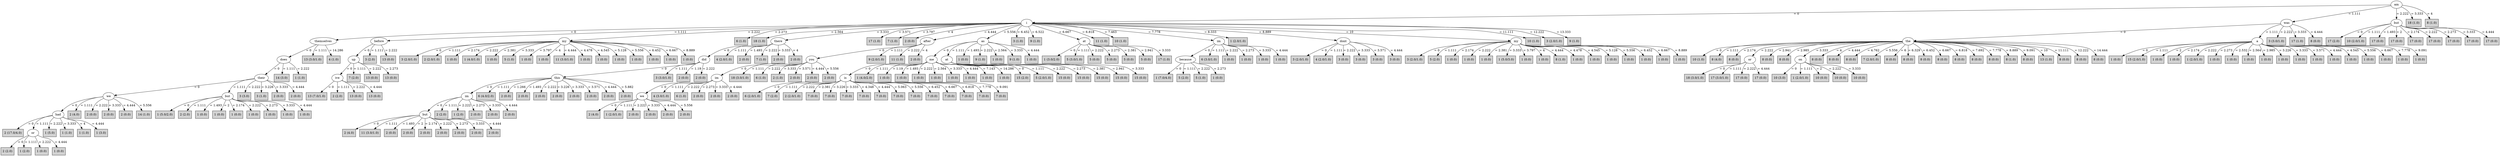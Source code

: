 digraph J48Tree {
N0 [label="am" ]
N0->N1 [label="= 0"]
N1 [label="i" ]
N1->N2 [label="= 0"]
N2 [label="themselves" ]
N2->N3 [label="= 0"]
N3 [label="does" ]
N3->N4 [label="= 0"]
N4 [label="their" ]
N4->N5 [label="= 0"]
N5 [label="we" ]
N5->N6 [label="= 0"]
N6 [label="had" ]
N6->N7 [label="= 0"]
N7 [label="2 (17.0/4.0)" shape=box style=filled ]
N6->N8 [label="= 1.111"]
N8 [label="or" ]
N8->N9 [label="= 0"]
N9 [label="2 (2.0)" shape=box style=filled ]
N8->N10 [label="= 1.111"]
N10 [label="1 (2.0)" shape=box style=filled ]
N8->N11 [label="= 2.222"]
N11 [label="1 (0.0)" shape=box style=filled ]
N8->N12 [label="= 4.444"]
N12 [label="1 (0.0)" shape=box style=filled ]
N6->N13 [label="= 2.222"]
N13 [label="1 (5.0)" shape=box style=filled ]
N6->N14 [label="= 3.333"]
N14 [label="1 (1.0)" shape=box style=filled ]
N6->N15 [label="= 4"]
N15 [label="1 (1.0)" shape=box style=filled ]
N6->N16 [label="= 4.444"]
N16 [label="1 (3.0)" shape=box style=filled ]
N5->N17 [label="= 1.111"]
N17 [label="2 (4.0)" shape=box style=filled ]
N5->N18 [label="= 2.222"]
N18 [label="2 (0.0)" shape=box style=filled ]
N5->N19 [label="= 3.333"]
N19 [label="2 (0.0)" shape=box style=filled ]
N5->N20 [label="= 4.444"]
N20 [label="2 (0.0)" shape=box style=filled ]
N5->N21 [label="= 5.556"]
N21 [label="14 (1.0)" shape=box style=filled ]
N4->N22 [label="= 1.111"]
N22 [label="but" ]
N22->N23 [label="= 0"]
N23 [label="1 (5.0/2.0)" shape=box style=filled ]
N22->N24 [label="= 1.111"]
N24 [label="2 (2.0)" shape=box style=filled ]
N22->N25 [label="= 1.493"]
N25 [label="1 (0.0)" shape=box style=filled ]
N22->N26 [label="= 2"]
N26 [label="1 (0.0)" shape=box style=filled ]
N22->N27 [label="= 2.174"]
N27 [label="1 (0.0)" shape=box style=filled ]
N22->N28 [label="= 2.222"]
N28 [label="1 (0.0)" shape=box style=filled ]
N22->N29 [label="= 2.273"]
N29 [label="1 (0.0)" shape=box style=filled ]
N22->N30 [label="= 3.333"]
N30 [label="1 (0.0)" shape=box style=filled ]
N22->N31 [label="= 4.444"]
N31 [label="1 (0.0)" shape=box style=filled ]
N4->N32 [label="= 2.222"]
N32 [label="3 (3.0)" shape=box style=filled ]
N4->N33 [label="= 3.226"]
N33 [label="3 (1.0)" shape=box style=filled ]
N4->N34 [label="= 3.333"]
N34 [label="2 (0.0)" shape=box style=filled ]
N4->N35 [label="= 4.444"]
N35 [label="2 (0.0)" shape=box style=filled ]
N3->N36 [label="= 1.111"]
N36 [label="14 (3.0)" shape=box style=filled ]
N3->N37 [label="= 2.222"]
N37 [label="1 (1.0)" shape=box style=filled ]
N2->N38 [label="= 1.111"]
N38 [label="13 (3.0/1.0)" shape=box style=filled ]
N2->N39 [label="= 14.286"]
N39 [label="4 (1.0)" shape=box style=filled ]
N1->N40 [label="= 1.111"]
N40 [label="before" ]
N40->N41 [label="= 0"]
N41 [label="up" ]
N41->N42 [label="= 0"]
N42 [label="ive" ]
N42->N43 [label="= 0"]
N43 [label="13 (7.0/1.0)" shape=box style=filled ]
N42->N44 [label="= 1.111"]
N44 [label="2 (2.0)" shape=box style=filled ]
N42->N45 [label="= 2.222"]
N45 [label="13 (0.0)" shape=box style=filled ]
N42->N46 [label="= 4.444"]
N46 [label="13 (0.0)" shape=box style=filled ]
N41->N47 [label="= 1.111"]
N47 [label="7 (2.0)" shape=box style=filled ]
N41->N48 [label="= 2.222"]
N48 [label="13 (0.0)" shape=box style=filled ]
N41->N49 [label="= 2.273"]
N49 [label="13 (0.0)" shape=box style=filled ]
N40->N50 [label="= 1.111"]
N50 [label="3 (2.0)" shape=box style=filled ]
N40->N51 [label="= 2.222"]
N51 [label="13 (0.0)" shape=box style=filled ]
N1->N52 [label="= 2.222"]
N52 [label="my" ]
N52->N53 [label="= 0"]
N53 [label="3 (2.0/1.0)" shape=box style=filled ]
N52->N54 [label="= 1.111"]
N54 [label="2 (2.0/1.0)" shape=box style=filled ]
N52->N55 [label="= 2.174"]
N55 [label="1 (0.0)" shape=box style=filled ]
N52->N56 [label="= 2.222"]
N56 [label="1 (4.0/1.0)" shape=box style=filled ]
N52->N57 [label="= 2.381"]
N57 [label="1 (0.0)" shape=box style=filled ]
N52->N58 [label="= 3.333"]
N58 [label="5 (1.0)" shape=box style=filled ]
N52->N59 [label="= 3.797"]
N59 [label="1 (0.0)" shape=box style=filled ]
N52->N60 [label="= 4"]
N60 [label="1 (0.0)" shape=box style=filled ]
N52->N61 [label="= 4.444"]
N61 [label="11 (3.0/1.0)" shape=box style=filled ]
N52->N62 [label="= 4.478"]
N62 [label="1 (0.0)" shape=box style=filled ]
N52->N63 [label="= 4.545"]
N63 [label="1 (0.0)" shape=box style=filled ]
N52->N64 [label="= 5.128"]
N64 [label="1 (0.0)" shape=box style=filled ]
N52->N65 [label="= 5.556"]
N65 [label="1 (0.0)" shape=box style=filled ]
N52->N66 [label="= 6.452"]
N66 [label="1 (0.0)" shape=box style=filled ]
N52->N67 [label="= 6.667"]
N67 [label="1 (0.0)" shape=box style=filled ]
N52->N68 [label="= 8.889"]
N68 [label="1 (0.0)" shape=box style=filled ]
N1->N69 [label="= 2.273"]
N69 [label="6 (1.0)" shape=box style=filled ]
N1->N70 [label="= 2.564"]
N70 [label="18 (1.0)" shape=box style=filled ]
N1->N71 [label="= 3.333"]
N71 [label="there" ]
N71->N72 [label="= 0"]
N72 [label="did" ]
N72->N73 [label="= 0"]
N73 [label="this" ]
N73->N74 [label="= 0"]
N74 [label="im" ]
N74->N75 [label="= 0"]
N75 [label="but" ]
N75->N76 [label="= 0"]
N76 [label="2 (4.0)" shape=box style=filled ]
N75->N77 [label="= 1.111"]
N77 [label="11 (3.0/1.0)" shape=box style=filled ]
N75->N78 [label="= 1.493"]
N78 [label="2 (0.0)" shape=box style=filled ]
N75->N79 [label="= 2"]
N79 [label="2 (0.0)" shape=box style=filled ]
N75->N80 [label="= 2.174"]
N80 [label="2 (0.0)" shape=box style=filled ]
N75->N81 [label="= 2.222"]
N81 [label="2 (0.0)" shape=box style=filled ]
N75->N82 [label="= 2.273"]
N82 [label="2 (0.0)" shape=box style=filled ]
N75->N83 [label="= 3.333"]
N83 [label="2 (0.0)" shape=box style=filled ]
N75->N84 [label="= 4.444"]
N84 [label="2 (0.0)" shape=box style=filled ]
N74->N85 [label="= 1.111"]
N85 [label="2 (2.0)" shape=box style=filled ]
N74->N86 [label="= 2.222"]
N86 [label="1 (2.0)" shape=box style=filled ]
N74->N87 [label="= 2.273"]
N87 [label="2 (0.0)" shape=box style=filled ]
N74->N88 [label="= 3.333"]
N88 [label="2 (0.0)" shape=box style=filled ]
N74->N89 [label="= 4.444"]
N89 [label="2 (0.0)" shape=box style=filled ]
N73->N90 [label="= 1.111"]
N90 [label="6 (4.0/2.0)" shape=box style=filled ]
N73->N91 [label="= 1.266"]
N91 [label="2 (0.0)" shape=box style=filled ]
N73->N92 [label="= 1.493"]
N92 [label="2 (0.0)" shape=box style=filled ]
N73->N93 [label="= 2.222"]
N93 [label="2 (0.0)" shape=box style=filled ]
N73->N94 [label="= 3.226"]
N94 [label="2 (0.0)" shape=box style=filled ]
N73->N95 [label="= 3.333"]
N95 [label="2 (0.0)" shape=box style=filled ]
N73->N96 [label="= 3.571"]
N96 [label="2 (0.0)" shape=box style=filled ]
N73->N97 [label="= 4.444"]
N97 [label="2 (0.0)" shape=box style=filled ]
N73->N98 [label="= 5.882"]
N98 [label="2 (0.0)" shape=box style=filled ]
N72->N99 [label="= 1.111"]
N99 [label="3 (3.0/1.0)" shape=box style=filled ]
N72->N100 [label="= 1.19"]
N100 [label="2 (0.0)" shape=box style=filled ]
N72->N101 [label="= 2.222"]
N101 [label="2 (0.0)" shape=box style=filled ]
N71->N102 [label="= 1.111"]
N102 [label="4 (2.0/1.0)" shape=box style=filled ]
N71->N103 [label="= 1.493"]
N103 [label="2 (0.0)" shape=box style=filled ]
N71->N104 [label="= 2.222"]
N104 [label="7 (1.0)" shape=box style=filled ]
N71->N105 [label="= 3.333"]
N105 [label="2 (0.0)" shape=box style=filled ]
N71->N106 [label="= 4"]
N106 [label="2 (0.0)" shape=box style=filled ]
N1->N107 [label="= 3.571"]
N107 [label="17 (1.0)" shape=box style=filled ]
N1->N108 [label="= 3.797"]
N108 [label="7 (1.0)" shape=box style=filled ]
N1->N109 [label="= 4"]
N109 [label="2 (0.0)" shape=box style=filled ]
N1->N110 [label="= 4.444"]
N110 [label="after" ]
N110->N111 [label="= 0"]
N111 [label="you" ]
N111->N112 [label="= 0"]
N112 [label="im" ]
N112->N113 [label="= 0"]
N113 [label="we" ]
N113->N114 [label="= 0"]
N114 [label="2 (4.0)" shape=box style=filled ]
N113->N115 [label="= 1.111"]
N115 [label="1 (2.0/1.0)" shape=box style=filled ]
N113->N116 [label="= 2.222"]
N116 [label="2 (0.0)" shape=box style=filled ]
N113->N117 [label="= 3.333"]
N117 [label="2 (0.0)" shape=box style=filled ]
N113->N118 [label="= 4.444"]
N118 [label="2 (0.0)" shape=box style=filled ]
N113->N119 [label="= 5.556"]
N119 [label="2 (0.0)" shape=box style=filled ]
N112->N120 [label="= 1.111"]
N120 [label="4 (3.0/1.0)" shape=box style=filled ]
N112->N121 [label="= 2.222"]
N121 [label="6 (1.0)" shape=box style=filled ]
N112->N122 [label="= 2.273"]
N122 [label="2 (0.0)" shape=box style=filled ]
N112->N123 [label="= 3.333"]
N123 [label="2 (0.0)" shape=box style=filled ]
N112->N124 [label="= 4.444"]
N124 [label="2 (0.0)" shape=box style=filled ]
N111->N125 [label="= 1.111"]
N125 [label="18 (3.0/1.0)" shape=box style=filled ]
N111->N126 [label="= 2.222"]
N126 [label="6 (1.0)" shape=box style=filled ]
N111->N127 [label="= 3.333"]
N127 [label="2 (1.0)" shape=box style=filled ]
N111->N128 [label="= 3.571"]
N128 [label="2 (0.0)" shape=box style=filled ]
N111->N129 [label="= 4.444"]
N129 [label="2 (0.0)" shape=box style=filled ]
N111->N130 [label="= 5.556"]
N130 [label="2 (0.0)" shape=box style=filled ]
N110->N131 [label="= 1.111"]
N131 [label="9 (2.0/1.0)" shape=box style=filled ]
N110->N132 [label="= 2.222"]
N132 [label="11 (1.0)" shape=box style=filled ]
N110->N133 [label="= 4"]
N133 [label="2 (0.0)" shape=box style=filled ]
N1->N134 [label="= 5.556"]
N134 [label="as" ]
N134->N135 [label="= 0"]
N135 [label="me" ]
N135->N136 [label="= 0"]
N136 [label="is" ]
N136->N137 [label="= 0"]
N137 [label="6 (2.0/1.0)" shape=box style=filled ]
N136->N138 [label="= 1.111"]
N138 [label="7 (2.0)" shape=box style=filled ]
N136->N139 [label="= 2.222"]
N139 [label="2 (2.0/1.0)" shape=box style=filled ]
N136->N140 [label="= 2.381"]
N140 [label="7 (0.0)" shape=box style=filled ]
N136->N141 [label="= 3.226"]
N141 [label="7 (0.0)" shape=box style=filled ]
N136->N142 [label="= 3.333"]
N142 [label="7 (0.0)" shape=box style=filled ]
N136->N143 [label="= 4.348"]
N143 [label="7 (0.0)" shape=box style=filled ]
N136->N144 [label="= 4.444"]
N144 [label="7 (0.0)" shape=box style=filled ]
N136->N145 [label="= 5.063"]
N145 [label="7 (0.0)" shape=box style=filled ]
N136->N146 [label="= 5.556"]
N146 [label="7 (0.0)" shape=box style=filled ]
N136->N147 [label="= 6.452"]
N147 [label="7 (0.0)" shape=box style=filled ]
N136->N148 [label="= 6.667"]
N148 [label="7 (0.0)" shape=box style=filled ]
N136->N149 [label="= 6.818"]
N149 [label="7 (0.0)" shape=box style=filled ]
N136->N150 [label="= 7.778"]
N150 [label="7 (0.0)" shape=box style=filled ]
N136->N151 [label="= 9.091"]
N151 [label="7 (0.0)" shape=box style=filled ]
N135->N152 [label="= 1.111"]
N152 [label="1 (4.0/2.0)" shape=box style=filled ]
N135->N153 [label="= 1.19"]
N153 [label="1 (0.0)" shape=box style=filled ]
N135->N154 [label="= 1.493"]
N154 [label="1 (0.0)" shape=box style=filled ]
N135->N155 [label="= 2.222"]
N155 [label="1 (0.0)" shape=box style=filled ]
N135->N156 [label="= 2.564"]
N156 [label="1 (0.0)" shape=box style=filled ]
N135->N157 [label="= 3.333"]
N157 [label="1 (0.0)" shape=box style=filled ]
N135->N158 [label="= 4.444"]
N158 [label="1 (0.0)" shape=box style=filled ]
N135->N159 [label="= 7.143"]
N159 [label="1 (0.0)" shape=box style=filled ]
N135->N160 [label="= 14.286"]
N160 [label="1 (0.0)" shape=box style=filled ]
N134->N161 [label="= 1.111"]
N161 [label="at" ]
N161->N162 [label="= 0"]
N162 [label="15 (2.0)" shape=box style=filled ]
N161->N163 [label="= 1.111"]
N163 [label="5 (2.0/1.0)" shape=box style=filled ]
N161->N164 [label="= 2.222"]
N164 [label="15 (0.0)" shape=box style=filled ]
N161->N165 [label="= 2.273"]
N165 [label="15 (0.0)" shape=box style=filled ]
N161->N166 [label="= 2.381"]
N166 [label="15 (0.0)" shape=box style=filled ]
N161->N167 [label="= 2.941"]
N167 [label="15 (0.0)" shape=box style=filled ]
N161->N168 [label="= 3.333"]
N168 [label="15 (0.0)" shape=box style=filled ]
N134->N169 [label="= 1.493"]
N169 [label="1 (0.0)" shape=box style=filled ]
N134->N170 [label="= 2.222"]
N170 [label="9 (1.0)" shape=box style=filled ]
N134->N171 [label="= 2.564"]
N171 [label="1 (0.0)" shape=box style=filled ]
N134->N172 [label="= 3.333"]
N172 [label="9 (1.0)" shape=box style=filled ]
N134->N173 [label="= 4.444"]
N173 [label="1 (0.0)" shape=box style=filled ]
N1->N174 [label="= 6.452"]
N174 [label="3 (1.0)" shape=box style=filled ]
N1->N175 [label="= 6.522"]
N175 [label="9 (1.0)" shape=box style=filled ]
N1->N176 [label="= 6.667"]
N176 [label="at" ]
N176->N177 [label="= 0"]
N177 [label="1 (3.0/2.0)" shape=box style=filled ]
N176->N178 [label="= 1.111"]
N178 [label="5 (3.0/1.0)" shape=box style=filled ]
N176->N179 [label="= 2.222"]
N179 [label="5 (0.0)" shape=box style=filled ]
N176->N180 [label="= 2.273"]
N180 [label="5 (0.0)" shape=box style=filled ]
N176->N181 [label="= 2.381"]
N181 [label="5 (0.0)" shape=box style=filled ]
N176->N182 [label="= 2.941"]
N182 [label="5 (0.0)" shape=box style=filled ]
N176->N183 [label="= 3.333"]
N183 [label="17 (1.0)" shape=box style=filled ]
N1->N184 [label="= 6.818"]
N184 [label="11 (1.0)" shape=box style=filled ]
N1->N185 [label="= 7.463"]
N185 [label="10 (1.0)" shape=box style=filled ]
N1->N186 [label="= 7.778"]
N186 [label="im" ]
N186->N187 [label="= 0"]
N187 [label="because" ]
N187->N188 [label="= 0"]
N188 [label="1 (7.0/4.0)" shape=box style=filled ]
N187->N189 [label="= 1.111"]
N189 [label="5 (2.0)" shape=box style=filled ]
N187->N190 [label="= 2.222"]
N190 [label="5 (1.0)" shape=box style=filled ]
N187->N191 [label="= 2.273"]
N191 [label="1 (0.0)" shape=box style=filled ]
N186->N192 [label="= 1.111"]
N192 [label="6 (3.0/1.0)" shape=box style=filled ]
N186->N193 [label="= 2.222"]
N193 [label="1 (0.0)" shape=box style=filled ]
N186->N194 [label="= 2.273"]
N194 [label="1 (0.0)" shape=box style=filled ]
N186->N195 [label="= 3.333"]
N195 [label="1 (0.0)" shape=box style=filled ]
N186->N196 [label="= 4.444"]
N196 [label="1 (0.0)" shape=box style=filled ]
N1->N197 [label="= 8.333"]
N197 [label="1 (2.0/1.0)" shape=box style=filled ]
N1->N198 [label="= 8.889"]
N198 [label="dont" ]
N198->N199 [label="= 0"]
N199 [label="3 (2.0/1.0)" shape=box style=filled ]
N198->N200 [label="= 1.111"]
N200 [label="4 (2.0/1.0)" shape=box style=filled ]
N198->N201 [label="= 2.222"]
N201 [label="3 (0.0)" shape=box style=filled ]
N198->N202 [label="= 3.333"]
N202 [label="3 (0.0)" shape=box style=filled ]
N198->N203 [label="= 3.571"]
N203 [label="3 (0.0)" shape=box style=filled ]
N198->N204 [label="= 4.444"]
N204 [label="3 (0.0)" shape=box style=filled ]
N1->N205 [label="= 10"]
N205 [label="my" ]
N205->N206 [label="= 0"]
N206 [label="3 (2.0/1.0)" shape=box style=filled ]
N205->N207 [label="= 1.111"]
N207 [label="5 (2.0)" shape=box style=filled ]
N205->N208 [label="= 2.174"]
N208 [label="1 (0.0)" shape=box style=filled ]
N205->N209 [label="= 2.222"]
N209 [label="1 (0.0)" shape=box style=filled ]
N205->N210 [label="= 2.381"]
N210 [label="1 (0.0)" shape=box style=filled ]
N205->N211 [label="= 3.333"]
N211 [label="1 (5.0/3.0)" shape=box style=filled ]
N205->N212 [label="= 3.797"]
N212 [label="1 (0.0)" shape=box style=filled ]
N205->N213 [label="= 4"]
N213 [label="1 (0.0)" shape=box style=filled ]
N205->N214 [label="= 4.444"]
N214 [label="8 (1.0)" shape=box style=filled ]
N205->N215 [label="= 4.478"]
N215 [label="1 (0.0)" shape=box style=filled ]
N205->N216 [label="= 4.545"]
N216 [label="1 (0.0)" shape=box style=filled ]
N205->N217 [label="= 5.128"]
N217 [label="1 (0.0)" shape=box style=filled ]
N205->N218 [label="= 5.556"]
N218 [label="1 (0.0)" shape=box style=filled ]
N205->N219 [label="= 6.452"]
N219 [label="1 (0.0)" shape=box style=filled ]
N205->N220 [label="= 6.667"]
N220 [label="1 (0.0)" shape=box style=filled ]
N205->N221 [label="= 8.889"]
N221 [label="1 (0.0)" shape=box style=filled ]
N1->N222 [label="= 11.111"]
N222 [label="10 (1.0)" shape=box style=filled ]
N1->N223 [label="= 12.222"]
N223 [label="3 (2.0/1.0)" shape=box style=filled ]
N1->N224 [label="= 13.333"]
N224 [label="9 (1.0)" shape=box style=filled ]
N0->N225 [label="= 1.111"]
N225 [label="was" ]
N225->N226 [label="= 0"]
N226 [label="the" ]
N226->N227 [label="= 0"]
N227 [label="10 (1.0)" shape=box style=filled ]
N226->N228 [label="= 1.111"]
N228 [label="8 (4.0)" shape=box style=filled ]
N226->N229 [label="= 2.174"]
N229 [label="8 (0.0)" shape=box style=filled ]
N226->N230 [label="= 2.222"]
N230 [label="or" ]
N230->N231 [label="= 0"]
N231 [label="18 (3.0/1.0)" shape=box style=filled ]
N230->N232 [label="= 1.111"]
N232 [label="17 (3.0/1.0)" shape=box style=filled ]
N230->N233 [label="= 2.222"]
N233 [label="17 (0.0)" shape=box style=filled ]
N230->N234 [label="= 4.444"]
N234 [label="17 (0.0)" shape=box style=filled ]
N226->N235 [label="= 2.941"]
N235 [label="8 (0.0)" shape=box style=filled ]
N226->N236 [label="= 2.985"]
N236 [label="8 (0.0)" shape=box style=filled ]
N226->N237 [label="= 3.333"]
N237 [label="on" ]
N237->N238 [label="= 0"]
N238 [label="10 (3.0)" shape=box style=filled ]
N237->N239 [label="= 1.111"]
N239 [label="1 (2.0/1.0)" shape=box style=filled ]
N237->N240 [label="= 2"]
N240 [label="10 (0.0)" shape=box style=filled ]
N237->N241 [label="= 2.222"]
N241 [label="10 (0.0)" shape=box style=filled ]
N237->N242 [label="= 3.333"]
N242 [label="10 (0.0)" shape=box style=filled ]
N226->N243 [label="= 4"]
N243 [label="8 (0.0)" shape=box style=filled ]
N226->N244 [label="= 4.444"]
N244 [label="8 (0.0)" shape=box style=filled ]
N226->N245 [label="= 4.762"]
N245 [label="8 (0.0)" shape=box style=filled ]
N226->N246 [label="= 5.556"]
N246 [label="7 (2.0/1.0)" shape=box style=filled ]
N226->N247 [label="= 6"]
N247 [label="8 (0.0)" shape=box style=filled ]
N226->N248 [label="= 6.329"]
N248 [label="8 (0.0)" shape=box style=filled ]
N226->N249 [label="= 6.452"]
N249 [label="8 (0.0)" shape=box style=filled ]
N226->N250 [label="= 6.667"]
N250 [label="8 (0.0)" shape=box style=filled ]
N226->N251 [label="= 6.818"]
N251 [label="8 (0.0)" shape=box style=filled ]
N226->N252 [label="= 7.692"]
N252 [label="8 (0.0)" shape=box style=filled ]
N226->N253 [label="= 7.778"]
N253 [label="8 (0.0)" shape=box style=filled ]
N226->N254 [label="= 8.889"]
N254 [label="8 (1.0)" shape=box style=filled ]
N226->N255 [label="= 9.091"]
N255 [label="8 (0.0)" shape=box style=filled ]
N226->N256 [label="= 10"]
N256 [label="13 (1.0)" shape=box style=filled ]
N226->N257 [label="= 11.111"]
N257 [label="8 (0.0)" shape=box style=filled ]
N226->N258 [label="= 12.222"]
N258 [label="8 (0.0)" shape=box style=filled ]
N226->N259 [label="= 14.444"]
N259 [label="8 (0.0)" shape=box style=filled ]
N225->N260 [label="= 1.111"]
N260 [label="a" ]
N260->N261 [label="= 0"]
N261 [label="1 (0.0)" shape=box style=filled ]
N260->N262 [label="= 1.111"]
N262 [label="15 (2.0/1.0)" shape=box style=filled ]
N260->N263 [label="= 2"]
N263 [label="1 (0.0)" shape=box style=filled ]
N260->N264 [label="= 2.174"]
N264 [label="1 (0.0)" shape=box style=filled ]
N260->N265 [label="= 2.222"]
N265 [label="1 (2.0/1.0)" shape=box style=filled ]
N260->N266 [label="= 2.273"]
N266 [label="1 (0.0)" shape=box style=filled ]
N260->N267 [label="= 2.532"]
N267 [label="1 (0.0)" shape=box style=filled ]
N260->N268 [label="= 2.564"]
N268 [label="1 (0.0)" shape=box style=filled ]
N260->N269 [label="= 2.985"]
N269 [label="1 (0.0)" shape=box style=filled ]
N260->N270 [label="= 3.226"]
N270 [label="1 (0.0)" shape=box style=filled ]
N260->N271 [label="= 3.333"]
N271 [label="1 (0.0)" shape=box style=filled ]
N260->N272 [label="= 3.571"]
N272 [label="1 (0.0)" shape=box style=filled ]
N260->N273 [label="= 4.444"]
N273 [label="1 (0.0)" shape=box style=filled ]
N260->N274 [label="= 4.545"]
N274 [label="1 (0.0)" shape=box style=filled ]
N260->N275 [label="= 5.556"]
N275 [label="1 (0.0)" shape=box style=filled ]
N260->N276 [label="= 6.667"]
N276 [label="1 (0.0)" shape=box style=filled ]
N260->N277 [label="= 7.778"]
N277 [label="1 (0.0)" shape=box style=filled ]
N260->N278 [label="= 9.091"]
N278 [label="1 (0.0)" shape=box style=filled ]
N225->N279 [label="= 2.222"]
N279 [label="3 (3.0/1.0)" shape=box style=filled ]
N225->N280 [label="= 3.333"]
N280 [label="17 (1.0)" shape=box style=filled ]
N225->N281 [label="= 4.444"]
N281 [label="8 (0.0)" shape=box style=filled ]
N0->N282 [label="= 2.222"]
N282 [label="but" ]
N282->N283 [label="= 0"]
N283 [label="17 (2.0)" shape=box style=filled ]
N282->N284 [label="= 1.111"]
N284 [label="10 (2.0/1.0)" shape=box style=filled ]
N282->N285 [label="= 1.493"]
N285 [label="17 (0.0)" shape=box style=filled ]
N282->N286 [label="= 2"]
N286 [label="17 (0.0)" shape=box style=filled ]
N282->N287 [label="= 2.174"]
N287 [label="17 (0.0)" shape=box style=filled ]
N282->N288 [label="= 2.222"]
N288 [label="17 (0.0)" shape=box style=filled ]
N282->N289 [label="= 2.273"]
N289 [label="17 (0.0)" shape=box style=filled ]
N282->N290 [label="= 3.333"]
N290 [label="17 (0.0)" shape=box style=filled ]
N282->N291 [label="= 4.444"]
N291 [label="17 (0.0)" shape=box style=filled ]
N0->N292 [label="= 3.333"]
N292 [label="18 (1.0)" shape=box style=filled ]
N0->N293 [label="= 4"]
N293 [label="8 (1.0)" shape=box style=filled ]
}
